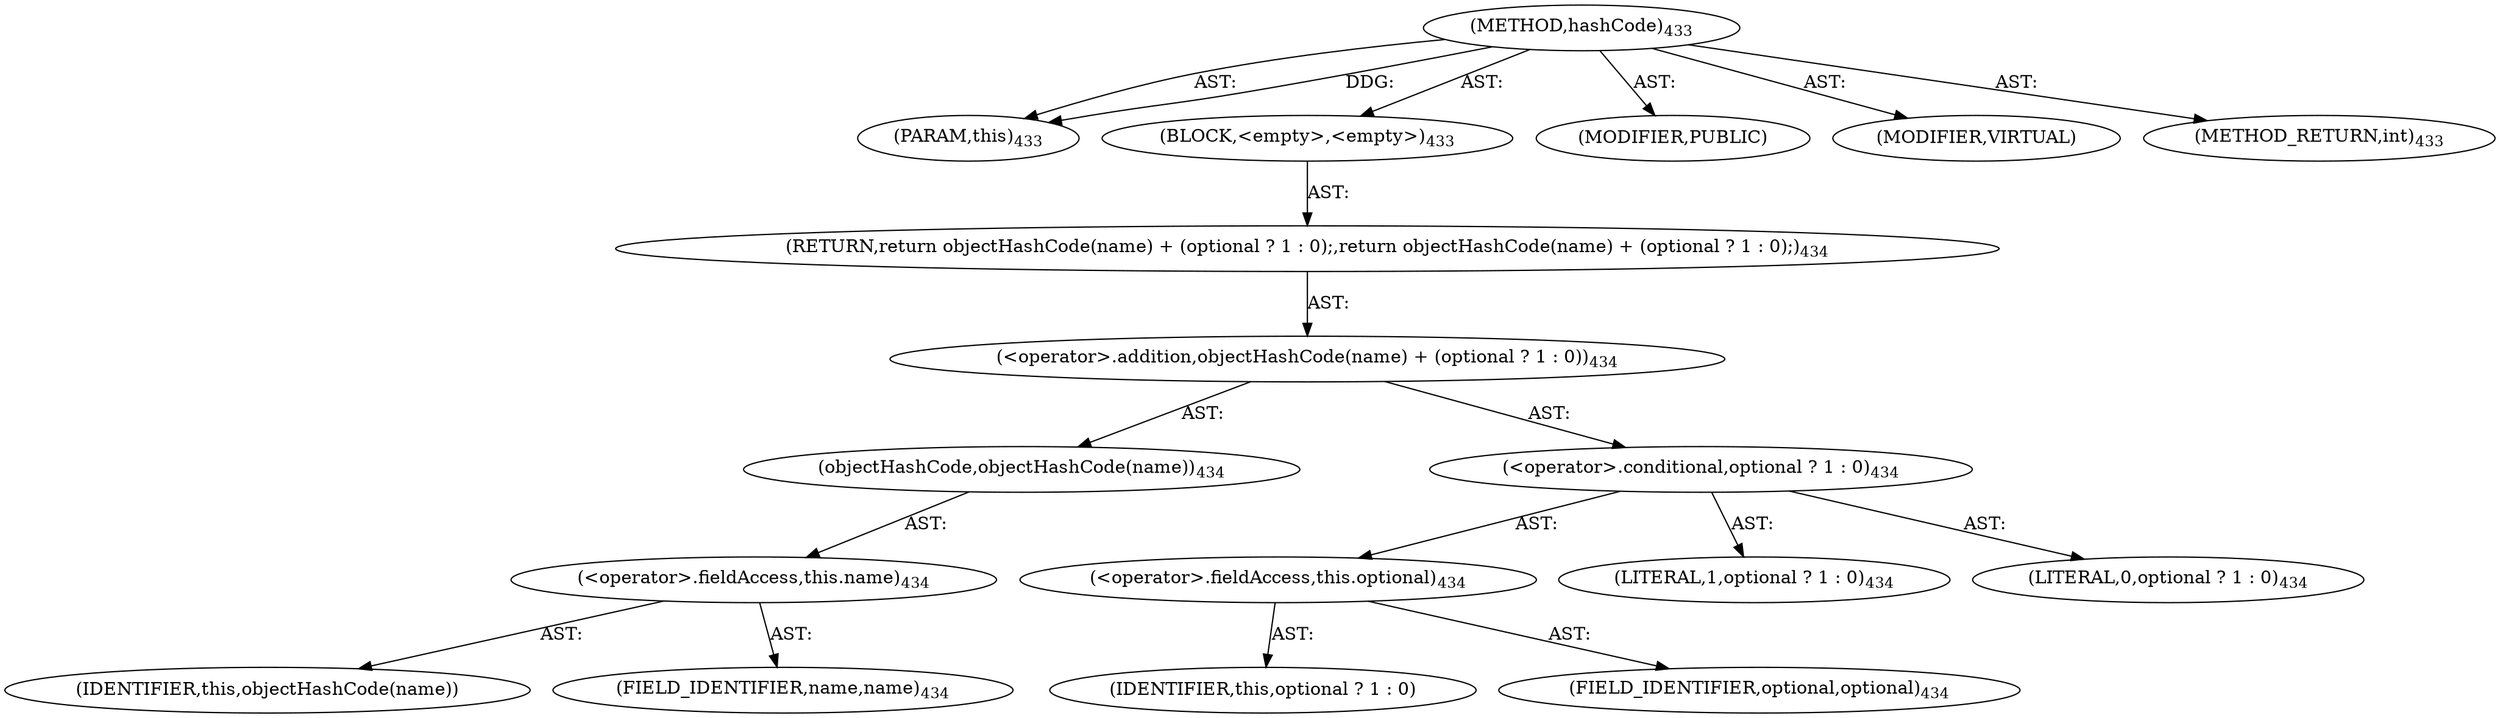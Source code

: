 digraph "hashCode" {  
"111669149722" [label = <(METHOD,hashCode)<SUB>433</SUB>> ]
"115964117032" [label = <(PARAM,this)<SUB>433</SUB>> ]
"25769803845" [label = <(BLOCK,&lt;empty&gt;,&lt;empty&gt;)<SUB>433</SUB>> ]
"146028888093" [label = <(RETURN,return objectHashCode(name) + (optional ? 1 : 0);,return objectHashCode(name) + (optional ? 1 : 0);)<SUB>434</SUB>> ]
"30064771300" [label = <(&lt;operator&gt;.addition,objectHashCode(name) + (optional ? 1 : 0))<SUB>434</SUB>> ]
"30064771301" [label = <(objectHashCode,objectHashCode(name))<SUB>434</SUB>> ]
"30064771302" [label = <(&lt;operator&gt;.fieldAccess,this.name)<SUB>434</SUB>> ]
"68719476908" [label = <(IDENTIFIER,this,objectHashCode(name))> ]
"55834574901" [label = <(FIELD_IDENTIFIER,name,name)<SUB>434</SUB>> ]
"30064771303" [label = <(&lt;operator&gt;.conditional,optional ? 1 : 0)<SUB>434</SUB>> ]
"30064771304" [label = <(&lt;operator&gt;.fieldAccess,this.optional)<SUB>434</SUB>> ]
"68719476909" [label = <(IDENTIFIER,this,optional ? 1 : 0)> ]
"55834574902" [label = <(FIELD_IDENTIFIER,optional,optional)<SUB>434</SUB>> ]
"90194313272" [label = <(LITERAL,1,optional ? 1 : 0)<SUB>434</SUB>> ]
"90194313273" [label = <(LITERAL,0,optional ? 1 : 0)<SUB>434</SUB>> ]
"133143986239" [label = <(MODIFIER,PUBLIC)> ]
"133143986240" [label = <(MODIFIER,VIRTUAL)> ]
"128849018906" [label = <(METHOD_RETURN,int)<SUB>433</SUB>> ]
  "111669149722" -> "115964117032"  [ label = "AST: "] 
  "111669149722" -> "25769803845"  [ label = "AST: "] 
  "111669149722" -> "133143986239"  [ label = "AST: "] 
  "111669149722" -> "133143986240"  [ label = "AST: "] 
  "111669149722" -> "128849018906"  [ label = "AST: "] 
  "25769803845" -> "146028888093"  [ label = "AST: "] 
  "146028888093" -> "30064771300"  [ label = "AST: "] 
  "30064771300" -> "30064771301"  [ label = "AST: "] 
  "30064771300" -> "30064771303"  [ label = "AST: "] 
  "30064771301" -> "30064771302"  [ label = "AST: "] 
  "30064771302" -> "68719476908"  [ label = "AST: "] 
  "30064771302" -> "55834574901"  [ label = "AST: "] 
  "30064771303" -> "30064771304"  [ label = "AST: "] 
  "30064771303" -> "90194313272"  [ label = "AST: "] 
  "30064771303" -> "90194313273"  [ label = "AST: "] 
  "30064771304" -> "68719476909"  [ label = "AST: "] 
  "30064771304" -> "55834574902"  [ label = "AST: "] 
  "111669149722" -> "115964117032"  [ label = "DDG: "] 
}
